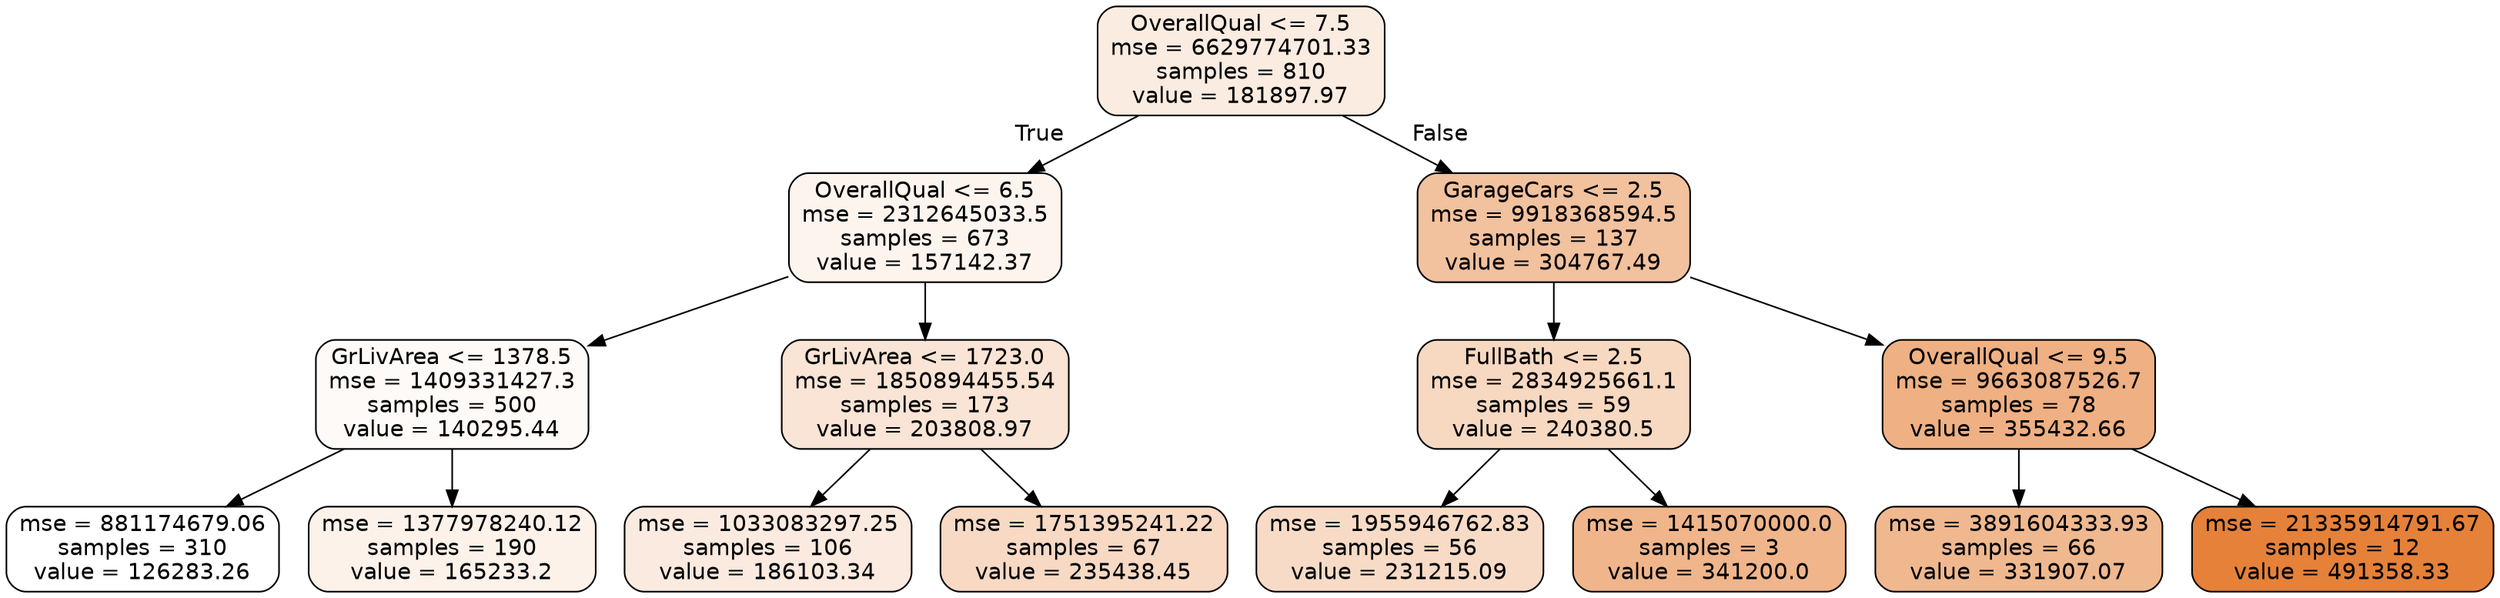 digraph Tree {
node [shape=box, style="filled, rounded", color="black", fontname=helvetica] ;
edge [fontname=helvetica] ;
0 [label="OverallQual <= 7.5\nmse = 6629774701.33\nsamples = 810\nvalue = 181897.97", fillcolor="#fbece1"] ;
1 [label="OverallQual <= 6.5\nmse = 2312645033.5\nsamples = 673\nvalue = 157142.37", fillcolor="#fdf4ee"] ;
0 -> 1 [labeldistance=2.5, labelangle=45, headlabel="True"] ;
2 [label="GrLivArea <= 1378.5\nmse = 1409331427.3\nsamples = 500\nvalue = 140295.44", fillcolor="#fefaf7"] ;
1 -> 2 ;
3 [label="mse = 881174679.06\nsamples = 310\nvalue = 126283.26", fillcolor="#ffffff"] ;
2 -> 3 ;
4 [label="mse = 1377978240.12\nsamples = 190\nvalue = 165233.2", fillcolor="#fcf2ea"] ;
2 -> 4 ;
5 [label="GrLivArea <= 1723.0\nmse = 1850894455.54\nsamples = 173\nvalue = 203808.97", fillcolor="#f9e4d5"] ;
1 -> 5 ;
6 [label="mse = 1033083297.25\nsamples = 106\nvalue = 186103.34", fillcolor="#fbeadf"] ;
5 -> 6 ;
7 [label="mse = 1751395241.22\nsamples = 67\nvalue = 235438.45", fillcolor="#f7d9c4"] ;
5 -> 7 ;
8 [label="GarageCars <= 2.5\nmse = 9918368594.5\nsamples = 137\nvalue = 304767.49", fillcolor="#f2c19e"] ;
0 -> 8 [labeldistance=2.5, labelangle=-45, headlabel="False"] ;
9 [label="FullBath <= 2.5\nmse = 2834925661.1\nsamples = 59\nvalue = 240380.5", fillcolor="#f7d8c1"] ;
8 -> 9 ;
10 [label="mse = 1955946762.83\nsamples = 56\nvalue = 231215.09", fillcolor="#f8dbc6"] ;
9 -> 10 ;
11 [label="mse = 1415070000.0\nsamples = 3\nvalue = 341200.0", fillcolor="#f0b58a"] ;
9 -> 11 ;
12 [label="OverallQual <= 9.5\nmse = 9663087526.7\nsamples = 78\nvalue = 355432.66", fillcolor="#efb083"] ;
8 -> 12 ;
13 [label="mse = 3891604333.93\nsamples = 66\nvalue = 331907.07", fillcolor="#f0b88f"] ;
12 -> 13 ;
14 [label="mse = 21335914791.67\nsamples = 12\nvalue = 491358.33", fillcolor="#e58139"] ;
12 -> 14 ;
}